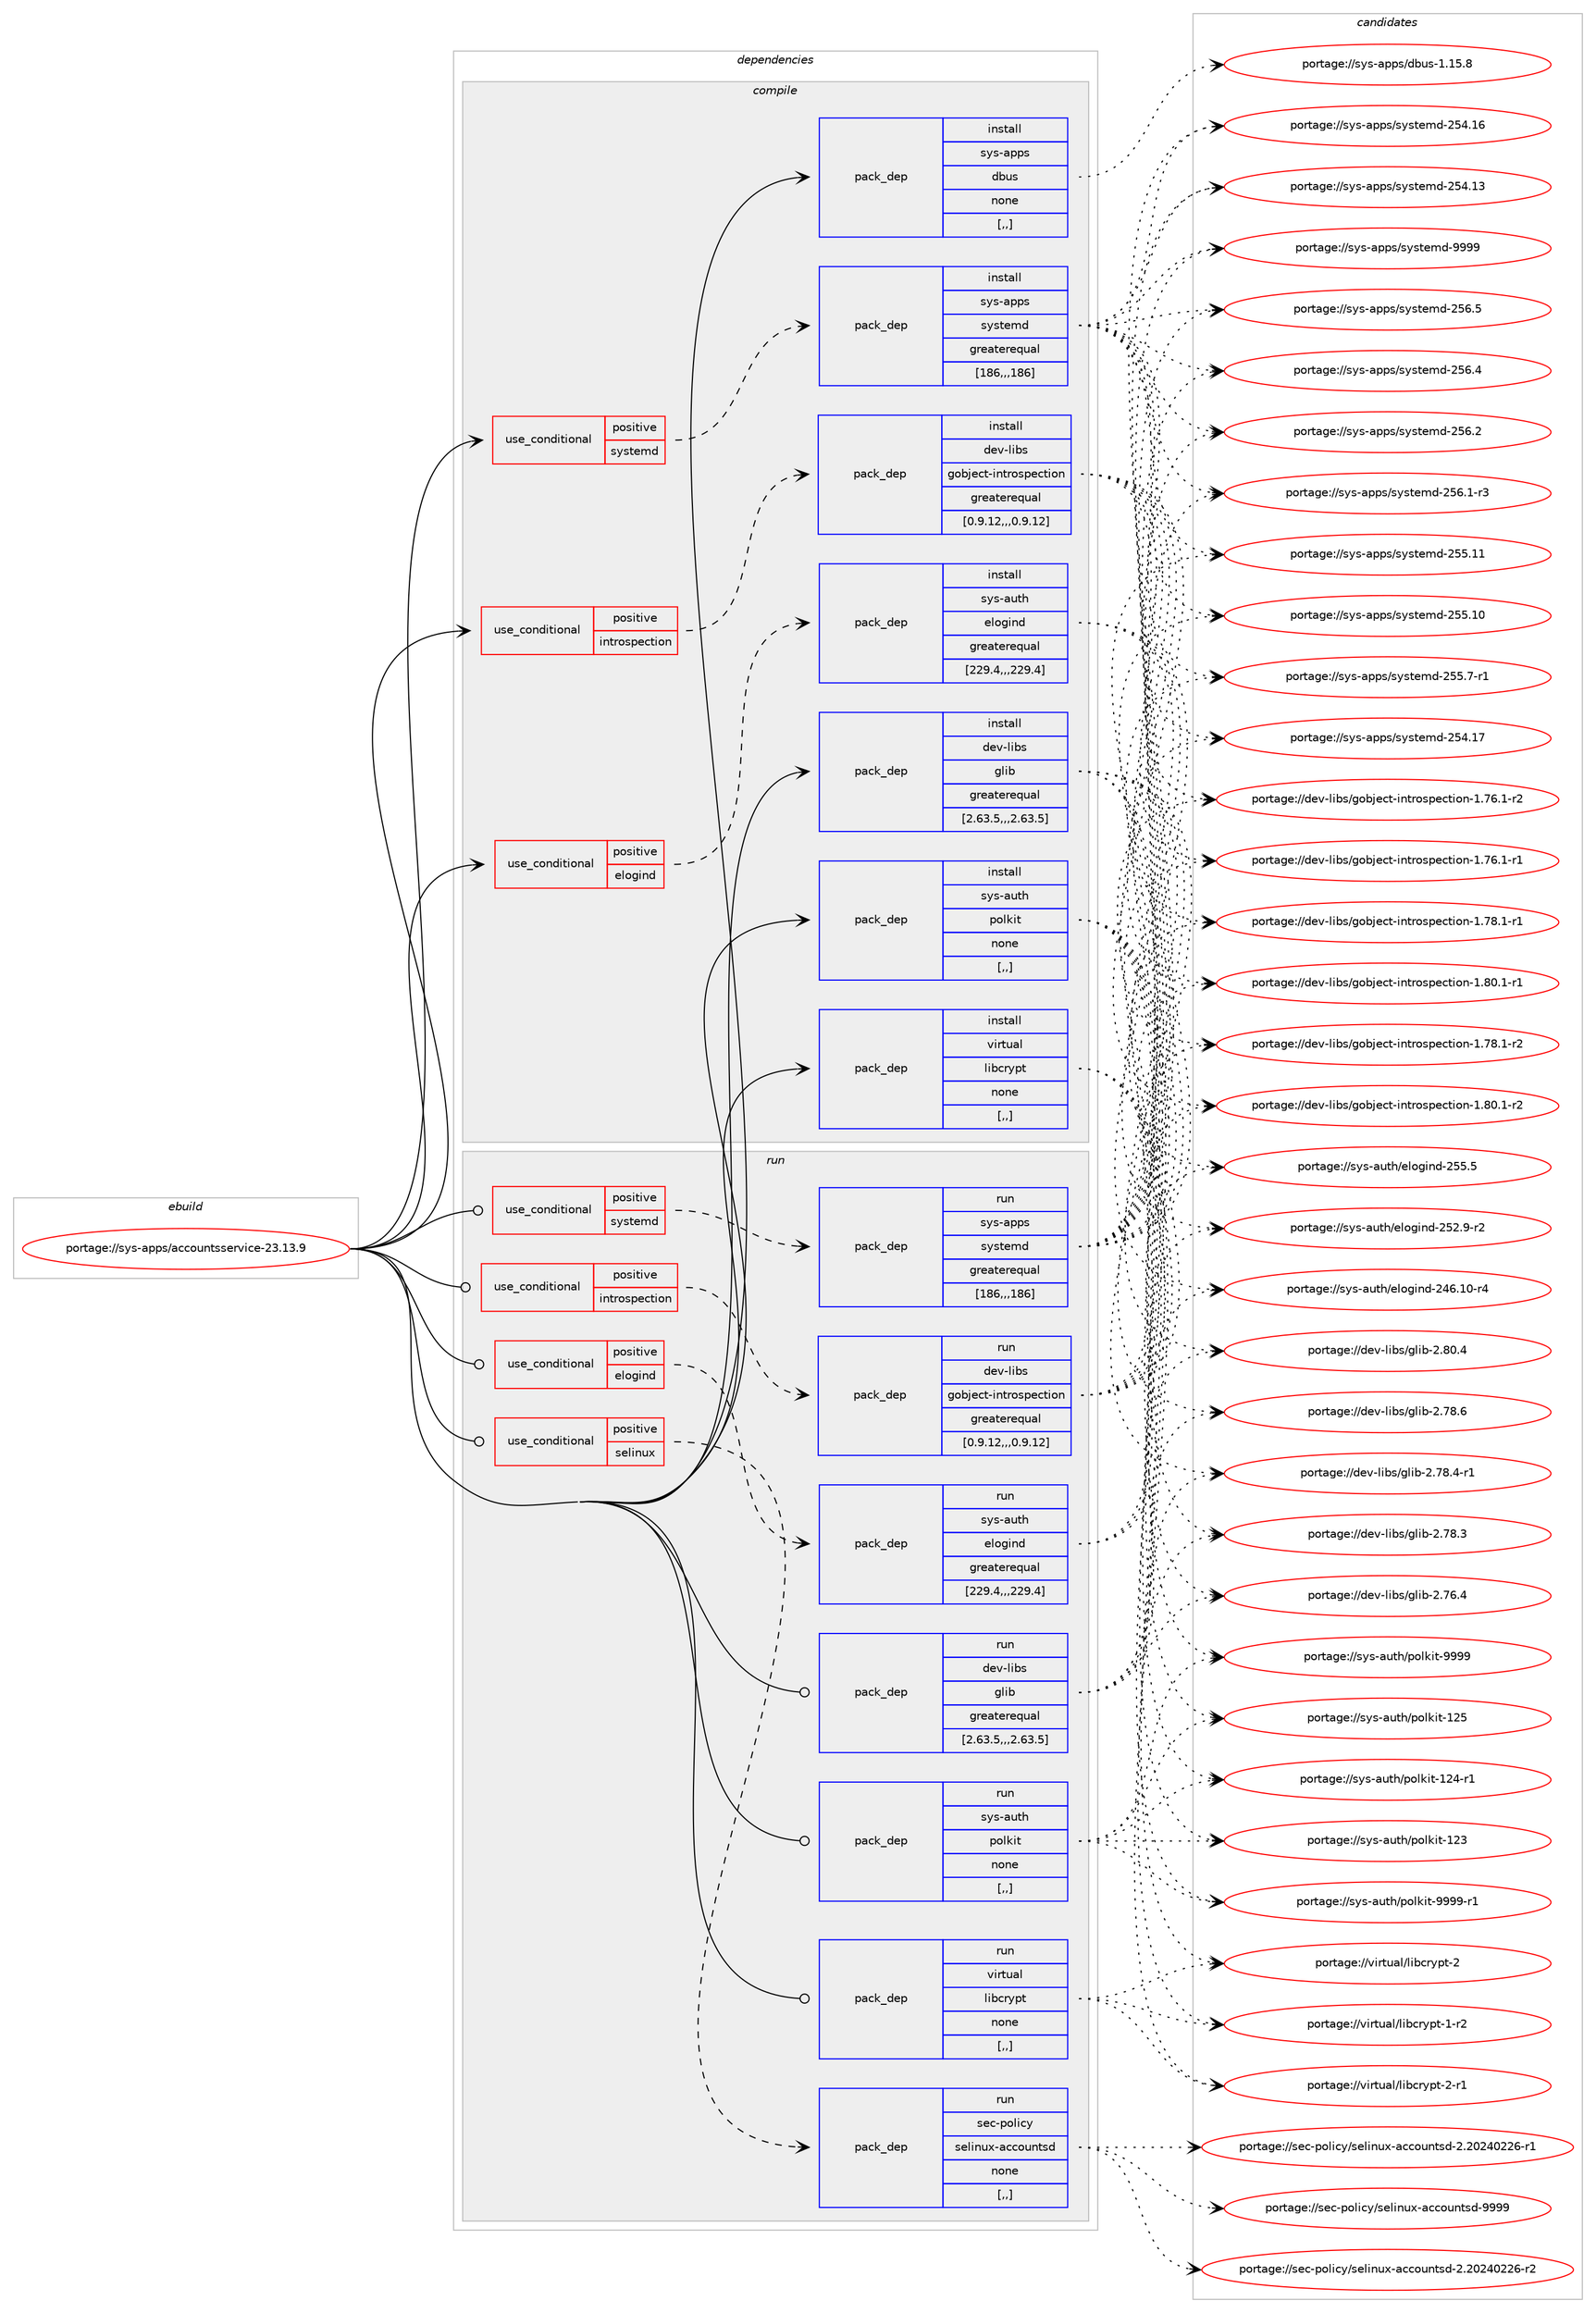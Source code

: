 digraph prolog {

# *************
# Graph options
# *************

newrank=true;
concentrate=true;
compound=true;
graph [rankdir=LR,fontname=Helvetica,fontsize=10,ranksep=1.5];#, ranksep=2.5, nodesep=0.2];
edge  [arrowhead=vee];
node  [fontname=Helvetica,fontsize=10];

# **********
# The ebuild
# **********

subgraph cluster_leftcol {
color=gray;
label=<<i>ebuild</i>>;
id [label="portage://sys-apps/accountsservice-23.13.9", color=red, width=4, href="../sys-apps/accountsservice-23.13.9.svg"];
}

# ****************
# The dependencies
# ****************

subgraph cluster_midcol {
color=gray;
label=<<i>dependencies</i>>;
subgraph cluster_compile {
fillcolor="#eeeeee";
style=filled;
label=<<i>compile</i>>;
subgraph cond6222 {
dependency16570 [label=<<TABLE BORDER="0" CELLBORDER="1" CELLSPACING="0" CELLPADDING="4"><TR><TD ROWSPAN="3" CELLPADDING="10">use_conditional</TD></TR><TR><TD>positive</TD></TR><TR><TD>elogind</TD></TR></TABLE>>, shape=none, color=red];
subgraph pack10287 {
dependency16571 [label=<<TABLE BORDER="0" CELLBORDER="1" CELLSPACING="0" CELLPADDING="4" WIDTH="220"><TR><TD ROWSPAN="6" CELLPADDING="30">pack_dep</TD></TR><TR><TD WIDTH="110">install</TD></TR><TR><TD>sys-auth</TD></TR><TR><TD>elogind</TD></TR><TR><TD>greaterequal</TD></TR><TR><TD>[229.4,,,229.4]</TD></TR></TABLE>>, shape=none, color=blue];
}
dependency16570:e -> dependency16571:w [weight=20,style="dashed",arrowhead="vee"];
}
id:e -> dependency16570:w [weight=20,style="solid",arrowhead="vee"];
subgraph cond6223 {
dependency16572 [label=<<TABLE BORDER="0" CELLBORDER="1" CELLSPACING="0" CELLPADDING="4"><TR><TD ROWSPAN="3" CELLPADDING="10">use_conditional</TD></TR><TR><TD>positive</TD></TR><TR><TD>introspection</TD></TR></TABLE>>, shape=none, color=red];
subgraph pack10288 {
dependency16573 [label=<<TABLE BORDER="0" CELLBORDER="1" CELLSPACING="0" CELLPADDING="4" WIDTH="220"><TR><TD ROWSPAN="6" CELLPADDING="30">pack_dep</TD></TR><TR><TD WIDTH="110">install</TD></TR><TR><TD>dev-libs</TD></TR><TR><TD>gobject-introspection</TD></TR><TR><TD>greaterequal</TD></TR><TR><TD>[0.9.12,,,0.9.12]</TD></TR></TABLE>>, shape=none, color=blue];
}
dependency16572:e -> dependency16573:w [weight=20,style="dashed",arrowhead="vee"];
}
id:e -> dependency16572:w [weight=20,style="solid",arrowhead="vee"];
subgraph cond6224 {
dependency16574 [label=<<TABLE BORDER="0" CELLBORDER="1" CELLSPACING="0" CELLPADDING="4"><TR><TD ROWSPAN="3" CELLPADDING="10">use_conditional</TD></TR><TR><TD>positive</TD></TR><TR><TD>systemd</TD></TR></TABLE>>, shape=none, color=red];
subgraph pack10289 {
dependency16575 [label=<<TABLE BORDER="0" CELLBORDER="1" CELLSPACING="0" CELLPADDING="4" WIDTH="220"><TR><TD ROWSPAN="6" CELLPADDING="30">pack_dep</TD></TR><TR><TD WIDTH="110">install</TD></TR><TR><TD>sys-apps</TD></TR><TR><TD>systemd</TD></TR><TR><TD>greaterequal</TD></TR><TR><TD>[186,,,186]</TD></TR></TABLE>>, shape=none, color=blue];
}
dependency16574:e -> dependency16575:w [weight=20,style="dashed",arrowhead="vee"];
}
id:e -> dependency16574:w [weight=20,style="solid",arrowhead="vee"];
subgraph pack10290 {
dependency16576 [label=<<TABLE BORDER="0" CELLBORDER="1" CELLSPACING="0" CELLPADDING="4" WIDTH="220"><TR><TD ROWSPAN="6" CELLPADDING="30">pack_dep</TD></TR><TR><TD WIDTH="110">install</TD></TR><TR><TD>dev-libs</TD></TR><TR><TD>glib</TD></TR><TR><TD>greaterequal</TD></TR><TR><TD>[2.63.5,,,2.63.5]</TD></TR></TABLE>>, shape=none, color=blue];
}
id:e -> dependency16576:w [weight=20,style="solid",arrowhead="vee"];
subgraph pack10291 {
dependency16577 [label=<<TABLE BORDER="0" CELLBORDER="1" CELLSPACING="0" CELLPADDING="4" WIDTH="220"><TR><TD ROWSPAN="6" CELLPADDING="30">pack_dep</TD></TR><TR><TD WIDTH="110">install</TD></TR><TR><TD>sys-apps</TD></TR><TR><TD>dbus</TD></TR><TR><TD>none</TD></TR><TR><TD>[,,]</TD></TR></TABLE>>, shape=none, color=blue];
}
id:e -> dependency16577:w [weight=20,style="solid",arrowhead="vee"];
subgraph pack10292 {
dependency16578 [label=<<TABLE BORDER="0" CELLBORDER="1" CELLSPACING="0" CELLPADDING="4" WIDTH="220"><TR><TD ROWSPAN="6" CELLPADDING="30">pack_dep</TD></TR><TR><TD WIDTH="110">install</TD></TR><TR><TD>sys-auth</TD></TR><TR><TD>polkit</TD></TR><TR><TD>none</TD></TR><TR><TD>[,,]</TD></TR></TABLE>>, shape=none, color=blue];
}
id:e -> dependency16578:w [weight=20,style="solid",arrowhead="vee"];
subgraph pack10293 {
dependency16579 [label=<<TABLE BORDER="0" CELLBORDER="1" CELLSPACING="0" CELLPADDING="4" WIDTH="220"><TR><TD ROWSPAN="6" CELLPADDING="30">pack_dep</TD></TR><TR><TD WIDTH="110">install</TD></TR><TR><TD>virtual</TD></TR><TR><TD>libcrypt</TD></TR><TR><TD>none</TD></TR><TR><TD>[,,]</TD></TR></TABLE>>, shape=none, color=blue];
}
id:e -> dependency16579:w [weight=20,style="solid",arrowhead="vee"];
}
subgraph cluster_compileandrun {
fillcolor="#eeeeee";
style=filled;
label=<<i>compile and run</i>>;
}
subgraph cluster_run {
fillcolor="#eeeeee";
style=filled;
label=<<i>run</i>>;
subgraph cond6225 {
dependency16580 [label=<<TABLE BORDER="0" CELLBORDER="1" CELLSPACING="0" CELLPADDING="4"><TR><TD ROWSPAN="3" CELLPADDING="10">use_conditional</TD></TR><TR><TD>positive</TD></TR><TR><TD>elogind</TD></TR></TABLE>>, shape=none, color=red];
subgraph pack10294 {
dependency16581 [label=<<TABLE BORDER="0" CELLBORDER="1" CELLSPACING="0" CELLPADDING="4" WIDTH="220"><TR><TD ROWSPAN="6" CELLPADDING="30">pack_dep</TD></TR><TR><TD WIDTH="110">run</TD></TR><TR><TD>sys-auth</TD></TR><TR><TD>elogind</TD></TR><TR><TD>greaterequal</TD></TR><TR><TD>[229.4,,,229.4]</TD></TR></TABLE>>, shape=none, color=blue];
}
dependency16580:e -> dependency16581:w [weight=20,style="dashed",arrowhead="vee"];
}
id:e -> dependency16580:w [weight=20,style="solid",arrowhead="odot"];
subgraph cond6226 {
dependency16582 [label=<<TABLE BORDER="0" CELLBORDER="1" CELLSPACING="0" CELLPADDING="4"><TR><TD ROWSPAN="3" CELLPADDING="10">use_conditional</TD></TR><TR><TD>positive</TD></TR><TR><TD>introspection</TD></TR></TABLE>>, shape=none, color=red];
subgraph pack10295 {
dependency16583 [label=<<TABLE BORDER="0" CELLBORDER="1" CELLSPACING="0" CELLPADDING="4" WIDTH="220"><TR><TD ROWSPAN="6" CELLPADDING="30">pack_dep</TD></TR><TR><TD WIDTH="110">run</TD></TR><TR><TD>dev-libs</TD></TR><TR><TD>gobject-introspection</TD></TR><TR><TD>greaterequal</TD></TR><TR><TD>[0.9.12,,,0.9.12]</TD></TR></TABLE>>, shape=none, color=blue];
}
dependency16582:e -> dependency16583:w [weight=20,style="dashed",arrowhead="vee"];
}
id:e -> dependency16582:w [weight=20,style="solid",arrowhead="odot"];
subgraph cond6227 {
dependency16584 [label=<<TABLE BORDER="0" CELLBORDER="1" CELLSPACING="0" CELLPADDING="4"><TR><TD ROWSPAN="3" CELLPADDING="10">use_conditional</TD></TR><TR><TD>positive</TD></TR><TR><TD>selinux</TD></TR></TABLE>>, shape=none, color=red];
subgraph pack10296 {
dependency16585 [label=<<TABLE BORDER="0" CELLBORDER="1" CELLSPACING="0" CELLPADDING="4" WIDTH="220"><TR><TD ROWSPAN="6" CELLPADDING="30">pack_dep</TD></TR><TR><TD WIDTH="110">run</TD></TR><TR><TD>sec-policy</TD></TR><TR><TD>selinux-accountsd</TD></TR><TR><TD>none</TD></TR><TR><TD>[,,]</TD></TR></TABLE>>, shape=none, color=blue];
}
dependency16584:e -> dependency16585:w [weight=20,style="dashed",arrowhead="vee"];
}
id:e -> dependency16584:w [weight=20,style="solid",arrowhead="odot"];
subgraph cond6228 {
dependency16586 [label=<<TABLE BORDER="0" CELLBORDER="1" CELLSPACING="0" CELLPADDING="4"><TR><TD ROWSPAN="3" CELLPADDING="10">use_conditional</TD></TR><TR><TD>positive</TD></TR><TR><TD>systemd</TD></TR></TABLE>>, shape=none, color=red];
subgraph pack10297 {
dependency16587 [label=<<TABLE BORDER="0" CELLBORDER="1" CELLSPACING="0" CELLPADDING="4" WIDTH="220"><TR><TD ROWSPAN="6" CELLPADDING="30">pack_dep</TD></TR><TR><TD WIDTH="110">run</TD></TR><TR><TD>sys-apps</TD></TR><TR><TD>systemd</TD></TR><TR><TD>greaterequal</TD></TR><TR><TD>[186,,,186]</TD></TR></TABLE>>, shape=none, color=blue];
}
dependency16586:e -> dependency16587:w [weight=20,style="dashed",arrowhead="vee"];
}
id:e -> dependency16586:w [weight=20,style="solid",arrowhead="odot"];
subgraph pack10298 {
dependency16588 [label=<<TABLE BORDER="0" CELLBORDER="1" CELLSPACING="0" CELLPADDING="4" WIDTH="220"><TR><TD ROWSPAN="6" CELLPADDING="30">pack_dep</TD></TR><TR><TD WIDTH="110">run</TD></TR><TR><TD>dev-libs</TD></TR><TR><TD>glib</TD></TR><TR><TD>greaterequal</TD></TR><TR><TD>[2.63.5,,,2.63.5]</TD></TR></TABLE>>, shape=none, color=blue];
}
id:e -> dependency16588:w [weight=20,style="solid",arrowhead="odot"];
subgraph pack10299 {
dependency16589 [label=<<TABLE BORDER="0" CELLBORDER="1" CELLSPACING="0" CELLPADDING="4" WIDTH="220"><TR><TD ROWSPAN="6" CELLPADDING="30">pack_dep</TD></TR><TR><TD WIDTH="110">run</TD></TR><TR><TD>sys-auth</TD></TR><TR><TD>polkit</TD></TR><TR><TD>none</TD></TR><TR><TD>[,,]</TD></TR></TABLE>>, shape=none, color=blue];
}
id:e -> dependency16589:w [weight=20,style="solid",arrowhead="odot"];
subgraph pack10300 {
dependency16590 [label=<<TABLE BORDER="0" CELLBORDER="1" CELLSPACING="0" CELLPADDING="4" WIDTH="220"><TR><TD ROWSPAN="6" CELLPADDING="30">pack_dep</TD></TR><TR><TD WIDTH="110">run</TD></TR><TR><TD>virtual</TD></TR><TR><TD>libcrypt</TD></TR><TR><TD>none</TD></TR><TR><TD>[,,]</TD></TR></TABLE>>, shape=none, color=blue];
}
id:e -> dependency16590:w [weight=20,style="solid",arrowhead="odot"];
}
}

# **************
# The candidates
# **************

subgraph cluster_choices {
rank=same;
color=gray;
label=<<i>candidates</i>>;

subgraph choice10287 {
color=black;
nodesep=1;
choice115121115459711711610447101108111103105110100455053534653 [label="portage://sys-auth/elogind-255.5", color=red, width=4,href="../sys-auth/elogind-255.5.svg"];
choice1151211154597117116104471011081111031051101004550535046574511450 [label="portage://sys-auth/elogind-252.9-r2", color=red, width=4,href="../sys-auth/elogind-252.9-r2.svg"];
choice115121115459711711610447101108111103105110100455052544649484511452 [label="portage://sys-auth/elogind-246.10-r4", color=red, width=4,href="../sys-auth/elogind-246.10-r4.svg"];
dependency16571:e -> choice115121115459711711610447101108111103105110100455053534653:w [style=dotted,weight="100"];
dependency16571:e -> choice1151211154597117116104471011081111031051101004550535046574511450:w [style=dotted,weight="100"];
dependency16571:e -> choice115121115459711711610447101108111103105110100455052544649484511452:w [style=dotted,weight="100"];
}
subgraph choice10288 {
color=black;
nodesep=1;
choice10010111845108105981154710311198106101991164510511011611411111511210199116105111110454946564846494511450 [label="portage://dev-libs/gobject-introspection-1.80.1-r2", color=red, width=4,href="../dev-libs/gobject-introspection-1.80.1-r2.svg"];
choice10010111845108105981154710311198106101991164510511011611411111511210199116105111110454946564846494511449 [label="portage://dev-libs/gobject-introspection-1.80.1-r1", color=red, width=4,href="../dev-libs/gobject-introspection-1.80.1-r1.svg"];
choice10010111845108105981154710311198106101991164510511011611411111511210199116105111110454946555646494511450 [label="portage://dev-libs/gobject-introspection-1.78.1-r2", color=red, width=4,href="../dev-libs/gobject-introspection-1.78.1-r2.svg"];
choice10010111845108105981154710311198106101991164510511011611411111511210199116105111110454946555646494511449 [label="portage://dev-libs/gobject-introspection-1.78.1-r1", color=red, width=4,href="../dev-libs/gobject-introspection-1.78.1-r1.svg"];
choice10010111845108105981154710311198106101991164510511011611411111511210199116105111110454946555446494511450 [label="portage://dev-libs/gobject-introspection-1.76.1-r2", color=red, width=4,href="../dev-libs/gobject-introspection-1.76.1-r2.svg"];
choice10010111845108105981154710311198106101991164510511011611411111511210199116105111110454946555446494511449 [label="portage://dev-libs/gobject-introspection-1.76.1-r1", color=red, width=4,href="../dev-libs/gobject-introspection-1.76.1-r1.svg"];
dependency16573:e -> choice10010111845108105981154710311198106101991164510511011611411111511210199116105111110454946564846494511450:w [style=dotted,weight="100"];
dependency16573:e -> choice10010111845108105981154710311198106101991164510511011611411111511210199116105111110454946564846494511449:w [style=dotted,weight="100"];
dependency16573:e -> choice10010111845108105981154710311198106101991164510511011611411111511210199116105111110454946555646494511450:w [style=dotted,weight="100"];
dependency16573:e -> choice10010111845108105981154710311198106101991164510511011611411111511210199116105111110454946555646494511449:w [style=dotted,weight="100"];
dependency16573:e -> choice10010111845108105981154710311198106101991164510511011611411111511210199116105111110454946555446494511450:w [style=dotted,weight="100"];
dependency16573:e -> choice10010111845108105981154710311198106101991164510511011611411111511210199116105111110454946555446494511449:w [style=dotted,weight="100"];
}
subgraph choice10289 {
color=black;
nodesep=1;
choice1151211154597112112115471151211151161011091004557575757 [label="portage://sys-apps/systemd-9999", color=red, width=4,href="../sys-apps/systemd-9999.svg"];
choice115121115459711211211547115121115116101109100455053544653 [label="portage://sys-apps/systemd-256.5", color=red, width=4,href="../sys-apps/systemd-256.5.svg"];
choice115121115459711211211547115121115116101109100455053544652 [label="portage://sys-apps/systemd-256.4", color=red, width=4,href="../sys-apps/systemd-256.4.svg"];
choice115121115459711211211547115121115116101109100455053544650 [label="portage://sys-apps/systemd-256.2", color=red, width=4,href="../sys-apps/systemd-256.2.svg"];
choice1151211154597112112115471151211151161011091004550535446494511451 [label="portage://sys-apps/systemd-256.1-r3", color=red, width=4,href="../sys-apps/systemd-256.1-r3.svg"];
choice11512111545971121121154711512111511610110910045505353464949 [label="portage://sys-apps/systemd-255.11", color=red, width=4,href="../sys-apps/systemd-255.11.svg"];
choice11512111545971121121154711512111511610110910045505353464948 [label="portage://sys-apps/systemd-255.10", color=red, width=4,href="../sys-apps/systemd-255.10.svg"];
choice1151211154597112112115471151211151161011091004550535346554511449 [label="portage://sys-apps/systemd-255.7-r1", color=red, width=4,href="../sys-apps/systemd-255.7-r1.svg"];
choice11512111545971121121154711512111511610110910045505352464955 [label="portage://sys-apps/systemd-254.17", color=red, width=4,href="../sys-apps/systemd-254.17.svg"];
choice11512111545971121121154711512111511610110910045505352464954 [label="portage://sys-apps/systemd-254.16", color=red, width=4,href="../sys-apps/systemd-254.16.svg"];
choice11512111545971121121154711512111511610110910045505352464951 [label="portage://sys-apps/systemd-254.13", color=red, width=4,href="../sys-apps/systemd-254.13.svg"];
dependency16575:e -> choice1151211154597112112115471151211151161011091004557575757:w [style=dotted,weight="100"];
dependency16575:e -> choice115121115459711211211547115121115116101109100455053544653:w [style=dotted,weight="100"];
dependency16575:e -> choice115121115459711211211547115121115116101109100455053544652:w [style=dotted,weight="100"];
dependency16575:e -> choice115121115459711211211547115121115116101109100455053544650:w [style=dotted,weight="100"];
dependency16575:e -> choice1151211154597112112115471151211151161011091004550535446494511451:w [style=dotted,weight="100"];
dependency16575:e -> choice11512111545971121121154711512111511610110910045505353464949:w [style=dotted,weight="100"];
dependency16575:e -> choice11512111545971121121154711512111511610110910045505353464948:w [style=dotted,weight="100"];
dependency16575:e -> choice1151211154597112112115471151211151161011091004550535346554511449:w [style=dotted,weight="100"];
dependency16575:e -> choice11512111545971121121154711512111511610110910045505352464955:w [style=dotted,weight="100"];
dependency16575:e -> choice11512111545971121121154711512111511610110910045505352464954:w [style=dotted,weight="100"];
dependency16575:e -> choice11512111545971121121154711512111511610110910045505352464951:w [style=dotted,weight="100"];
}
subgraph choice10290 {
color=black;
nodesep=1;
choice1001011184510810598115471031081059845504656484652 [label="portage://dev-libs/glib-2.80.4", color=red, width=4,href="../dev-libs/glib-2.80.4.svg"];
choice1001011184510810598115471031081059845504655564654 [label="portage://dev-libs/glib-2.78.6", color=red, width=4,href="../dev-libs/glib-2.78.6.svg"];
choice10010111845108105981154710310810598455046555646524511449 [label="portage://dev-libs/glib-2.78.4-r1", color=red, width=4,href="../dev-libs/glib-2.78.4-r1.svg"];
choice1001011184510810598115471031081059845504655564651 [label="portage://dev-libs/glib-2.78.3", color=red, width=4,href="../dev-libs/glib-2.78.3.svg"];
choice1001011184510810598115471031081059845504655544652 [label="portage://dev-libs/glib-2.76.4", color=red, width=4,href="../dev-libs/glib-2.76.4.svg"];
dependency16576:e -> choice1001011184510810598115471031081059845504656484652:w [style=dotted,weight="100"];
dependency16576:e -> choice1001011184510810598115471031081059845504655564654:w [style=dotted,weight="100"];
dependency16576:e -> choice10010111845108105981154710310810598455046555646524511449:w [style=dotted,weight="100"];
dependency16576:e -> choice1001011184510810598115471031081059845504655564651:w [style=dotted,weight="100"];
dependency16576:e -> choice1001011184510810598115471031081059845504655544652:w [style=dotted,weight="100"];
}
subgraph choice10291 {
color=black;
nodesep=1;
choice1151211154597112112115471009811711545494649534656 [label="portage://sys-apps/dbus-1.15.8", color=red, width=4,href="../sys-apps/dbus-1.15.8.svg"];
dependency16577:e -> choice1151211154597112112115471009811711545494649534656:w [style=dotted,weight="100"];
}
subgraph choice10292 {
color=black;
nodesep=1;
choice11512111545971171161044711211110810710511645575757574511449 [label="portage://sys-auth/polkit-9999-r1", color=red, width=4,href="../sys-auth/polkit-9999-r1.svg"];
choice1151211154597117116104471121111081071051164557575757 [label="portage://sys-auth/polkit-9999", color=red, width=4,href="../sys-auth/polkit-9999.svg"];
choice11512111545971171161044711211110810710511645495053 [label="portage://sys-auth/polkit-125", color=red, width=4,href="../sys-auth/polkit-125.svg"];
choice115121115459711711610447112111108107105116454950524511449 [label="portage://sys-auth/polkit-124-r1", color=red, width=4,href="../sys-auth/polkit-124-r1.svg"];
choice11512111545971171161044711211110810710511645495051 [label="portage://sys-auth/polkit-123", color=red, width=4,href="../sys-auth/polkit-123.svg"];
dependency16578:e -> choice11512111545971171161044711211110810710511645575757574511449:w [style=dotted,weight="100"];
dependency16578:e -> choice1151211154597117116104471121111081071051164557575757:w [style=dotted,weight="100"];
dependency16578:e -> choice11512111545971171161044711211110810710511645495053:w [style=dotted,weight="100"];
dependency16578:e -> choice115121115459711711610447112111108107105116454950524511449:w [style=dotted,weight="100"];
dependency16578:e -> choice11512111545971171161044711211110810710511645495051:w [style=dotted,weight="100"];
}
subgraph choice10293 {
color=black;
nodesep=1;
choice1181051141161179710847108105989911412111211645504511449 [label="portage://virtual/libcrypt-2-r1", color=red, width=4,href="../virtual/libcrypt-2-r1.svg"];
choice118105114116117971084710810598991141211121164550 [label="portage://virtual/libcrypt-2", color=red, width=4,href="../virtual/libcrypt-2.svg"];
choice1181051141161179710847108105989911412111211645494511450 [label="portage://virtual/libcrypt-1-r2", color=red, width=4,href="../virtual/libcrypt-1-r2.svg"];
dependency16579:e -> choice1181051141161179710847108105989911412111211645504511449:w [style=dotted,weight="100"];
dependency16579:e -> choice118105114116117971084710810598991141211121164550:w [style=dotted,weight="100"];
dependency16579:e -> choice1181051141161179710847108105989911412111211645494511450:w [style=dotted,weight="100"];
}
subgraph choice10294 {
color=black;
nodesep=1;
choice115121115459711711610447101108111103105110100455053534653 [label="portage://sys-auth/elogind-255.5", color=red, width=4,href="../sys-auth/elogind-255.5.svg"];
choice1151211154597117116104471011081111031051101004550535046574511450 [label="portage://sys-auth/elogind-252.9-r2", color=red, width=4,href="../sys-auth/elogind-252.9-r2.svg"];
choice115121115459711711610447101108111103105110100455052544649484511452 [label="portage://sys-auth/elogind-246.10-r4", color=red, width=4,href="../sys-auth/elogind-246.10-r4.svg"];
dependency16581:e -> choice115121115459711711610447101108111103105110100455053534653:w [style=dotted,weight="100"];
dependency16581:e -> choice1151211154597117116104471011081111031051101004550535046574511450:w [style=dotted,weight="100"];
dependency16581:e -> choice115121115459711711610447101108111103105110100455052544649484511452:w [style=dotted,weight="100"];
}
subgraph choice10295 {
color=black;
nodesep=1;
choice10010111845108105981154710311198106101991164510511011611411111511210199116105111110454946564846494511450 [label="portage://dev-libs/gobject-introspection-1.80.1-r2", color=red, width=4,href="../dev-libs/gobject-introspection-1.80.1-r2.svg"];
choice10010111845108105981154710311198106101991164510511011611411111511210199116105111110454946564846494511449 [label="portage://dev-libs/gobject-introspection-1.80.1-r1", color=red, width=4,href="../dev-libs/gobject-introspection-1.80.1-r1.svg"];
choice10010111845108105981154710311198106101991164510511011611411111511210199116105111110454946555646494511450 [label="portage://dev-libs/gobject-introspection-1.78.1-r2", color=red, width=4,href="../dev-libs/gobject-introspection-1.78.1-r2.svg"];
choice10010111845108105981154710311198106101991164510511011611411111511210199116105111110454946555646494511449 [label="portage://dev-libs/gobject-introspection-1.78.1-r1", color=red, width=4,href="../dev-libs/gobject-introspection-1.78.1-r1.svg"];
choice10010111845108105981154710311198106101991164510511011611411111511210199116105111110454946555446494511450 [label="portage://dev-libs/gobject-introspection-1.76.1-r2", color=red, width=4,href="../dev-libs/gobject-introspection-1.76.1-r2.svg"];
choice10010111845108105981154710311198106101991164510511011611411111511210199116105111110454946555446494511449 [label="portage://dev-libs/gobject-introspection-1.76.1-r1", color=red, width=4,href="../dev-libs/gobject-introspection-1.76.1-r1.svg"];
dependency16583:e -> choice10010111845108105981154710311198106101991164510511011611411111511210199116105111110454946564846494511450:w [style=dotted,weight="100"];
dependency16583:e -> choice10010111845108105981154710311198106101991164510511011611411111511210199116105111110454946564846494511449:w [style=dotted,weight="100"];
dependency16583:e -> choice10010111845108105981154710311198106101991164510511011611411111511210199116105111110454946555646494511450:w [style=dotted,weight="100"];
dependency16583:e -> choice10010111845108105981154710311198106101991164510511011611411111511210199116105111110454946555646494511449:w [style=dotted,weight="100"];
dependency16583:e -> choice10010111845108105981154710311198106101991164510511011611411111511210199116105111110454946555446494511450:w [style=dotted,weight="100"];
dependency16583:e -> choice10010111845108105981154710311198106101991164510511011611411111511210199116105111110454946555446494511449:w [style=dotted,weight="100"];
}
subgraph choice10296 {
color=black;
nodesep=1;
choice11510199451121111081059912147115101108105110117120459799991111171101161151004557575757 [label="portage://sec-policy/selinux-accountsd-9999", color=red, width=4,href="../sec-policy/selinux-accountsd-9999.svg"];
choice115101994511211110810599121471151011081051101171204597999911111711011611510045504650485052485050544511450 [label="portage://sec-policy/selinux-accountsd-2.20240226-r2", color=red, width=4,href="../sec-policy/selinux-accountsd-2.20240226-r2.svg"];
choice115101994511211110810599121471151011081051101171204597999911111711011611510045504650485052485050544511449 [label="portage://sec-policy/selinux-accountsd-2.20240226-r1", color=red, width=4,href="../sec-policy/selinux-accountsd-2.20240226-r1.svg"];
dependency16585:e -> choice11510199451121111081059912147115101108105110117120459799991111171101161151004557575757:w [style=dotted,weight="100"];
dependency16585:e -> choice115101994511211110810599121471151011081051101171204597999911111711011611510045504650485052485050544511450:w [style=dotted,weight="100"];
dependency16585:e -> choice115101994511211110810599121471151011081051101171204597999911111711011611510045504650485052485050544511449:w [style=dotted,weight="100"];
}
subgraph choice10297 {
color=black;
nodesep=1;
choice1151211154597112112115471151211151161011091004557575757 [label="portage://sys-apps/systemd-9999", color=red, width=4,href="../sys-apps/systemd-9999.svg"];
choice115121115459711211211547115121115116101109100455053544653 [label="portage://sys-apps/systemd-256.5", color=red, width=4,href="../sys-apps/systemd-256.5.svg"];
choice115121115459711211211547115121115116101109100455053544652 [label="portage://sys-apps/systemd-256.4", color=red, width=4,href="../sys-apps/systemd-256.4.svg"];
choice115121115459711211211547115121115116101109100455053544650 [label="portage://sys-apps/systemd-256.2", color=red, width=4,href="../sys-apps/systemd-256.2.svg"];
choice1151211154597112112115471151211151161011091004550535446494511451 [label="portage://sys-apps/systemd-256.1-r3", color=red, width=4,href="../sys-apps/systemd-256.1-r3.svg"];
choice11512111545971121121154711512111511610110910045505353464949 [label="portage://sys-apps/systemd-255.11", color=red, width=4,href="../sys-apps/systemd-255.11.svg"];
choice11512111545971121121154711512111511610110910045505353464948 [label="portage://sys-apps/systemd-255.10", color=red, width=4,href="../sys-apps/systemd-255.10.svg"];
choice1151211154597112112115471151211151161011091004550535346554511449 [label="portage://sys-apps/systemd-255.7-r1", color=red, width=4,href="../sys-apps/systemd-255.7-r1.svg"];
choice11512111545971121121154711512111511610110910045505352464955 [label="portage://sys-apps/systemd-254.17", color=red, width=4,href="../sys-apps/systemd-254.17.svg"];
choice11512111545971121121154711512111511610110910045505352464954 [label="portage://sys-apps/systemd-254.16", color=red, width=4,href="../sys-apps/systemd-254.16.svg"];
choice11512111545971121121154711512111511610110910045505352464951 [label="portage://sys-apps/systemd-254.13", color=red, width=4,href="../sys-apps/systemd-254.13.svg"];
dependency16587:e -> choice1151211154597112112115471151211151161011091004557575757:w [style=dotted,weight="100"];
dependency16587:e -> choice115121115459711211211547115121115116101109100455053544653:w [style=dotted,weight="100"];
dependency16587:e -> choice115121115459711211211547115121115116101109100455053544652:w [style=dotted,weight="100"];
dependency16587:e -> choice115121115459711211211547115121115116101109100455053544650:w [style=dotted,weight="100"];
dependency16587:e -> choice1151211154597112112115471151211151161011091004550535446494511451:w [style=dotted,weight="100"];
dependency16587:e -> choice11512111545971121121154711512111511610110910045505353464949:w [style=dotted,weight="100"];
dependency16587:e -> choice11512111545971121121154711512111511610110910045505353464948:w [style=dotted,weight="100"];
dependency16587:e -> choice1151211154597112112115471151211151161011091004550535346554511449:w [style=dotted,weight="100"];
dependency16587:e -> choice11512111545971121121154711512111511610110910045505352464955:w [style=dotted,weight="100"];
dependency16587:e -> choice11512111545971121121154711512111511610110910045505352464954:w [style=dotted,weight="100"];
dependency16587:e -> choice11512111545971121121154711512111511610110910045505352464951:w [style=dotted,weight="100"];
}
subgraph choice10298 {
color=black;
nodesep=1;
choice1001011184510810598115471031081059845504656484652 [label="portage://dev-libs/glib-2.80.4", color=red, width=4,href="../dev-libs/glib-2.80.4.svg"];
choice1001011184510810598115471031081059845504655564654 [label="portage://dev-libs/glib-2.78.6", color=red, width=4,href="../dev-libs/glib-2.78.6.svg"];
choice10010111845108105981154710310810598455046555646524511449 [label="portage://dev-libs/glib-2.78.4-r1", color=red, width=4,href="../dev-libs/glib-2.78.4-r1.svg"];
choice1001011184510810598115471031081059845504655564651 [label="portage://dev-libs/glib-2.78.3", color=red, width=4,href="../dev-libs/glib-2.78.3.svg"];
choice1001011184510810598115471031081059845504655544652 [label="portage://dev-libs/glib-2.76.4", color=red, width=4,href="../dev-libs/glib-2.76.4.svg"];
dependency16588:e -> choice1001011184510810598115471031081059845504656484652:w [style=dotted,weight="100"];
dependency16588:e -> choice1001011184510810598115471031081059845504655564654:w [style=dotted,weight="100"];
dependency16588:e -> choice10010111845108105981154710310810598455046555646524511449:w [style=dotted,weight="100"];
dependency16588:e -> choice1001011184510810598115471031081059845504655564651:w [style=dotted,weight="100"];
dependency16588:e -> choice1001011184510810598115471031081059845504655544652:w [style=dotted,weight="100"];
}
subgraph choice10299 {
color=black;
nodesep=1;
choice11512111545971171161044711211110810710511645575757574511449 [label="portage://sys-auth/polkit-9999-r1", color=red, width=4,href="../sys-auth/polkit-9999-r1.svg"];
choice1151211154597117116104471121111081071051164557575757 [label="portage://sys-auth/polkit-9999", color=red, width=4,href="../sys-auth/polkit-9999.svg"];
choice11512111545971171161044711211110810710511645495053 [label="portage://sys-auth/polkit-125", color=red, width=4,href="../sys-auth/polkit-125.svg"];
choice115121115459711711610447112111108107105116454950524511449 [label="portage://sys-auth/polkit-124-r1", color=red, width=4,href="../sys-auth/polkit-124-r1.svg"];
choice11512111545971171161044711211110810710511645495051 [label="portage://sys-auth/polkit-123", color=red, width=4,href="../sys-auth/polkit-123.svg"];
dependency16589:e -> choice11512111545971171161044711211110810710511645575757574511449:w [style=dotted,weight="100"];
dependency16589:e -> choice1151211154597117116104471121111081071051164557575757:w [style=dotted,weight="100"];
dependency16589:e -> choice11512111545971171161044711211110810710511645495053:w [style=dotted,weight="100"];
dependency16589:e -> choice115121115459711711610447112111108107105116454950524511449:w [style=dotted,weight="100"];
dependency16589:e -> choice11512111545971171161044711211110810710511645495051:w [style=dotted,weight="100"];
}
subgraph choice10300 {
color=black;
nodesep=1;
choice1181051141161179710847108105989911412111211645504511449 [label="portage://virtual/libcrypt-2-r1", color=red, width=4,href="../virtual/libcrypt-2-r1.svg"];
choice118105114116117971084710810598991141211121164550 [label="portage://virtual/libcrypt-2", color=red, width=4,href="../virtual/libcrypt-2.svg"];
choice1181051141161179710847108105989911412111211645494511450 [label="portage://virtual/libcrypt-1-r2", color=red, width=4,href="../virtual/libcrypt-1-r2.svg"];
dependency16590:e -> choice1181051141161179710847108105989911412111211645504511449:w [style=dotted,weight="100"];
dependency16590:e -> choice118105114116117971084710810598991141211121164550:w [style=dotted,weight="100"];
dependency16590:e -> choice1181051141161179710847108105989911412111211645494511450:w [style=dotted,weight="100"];
}
}

}
